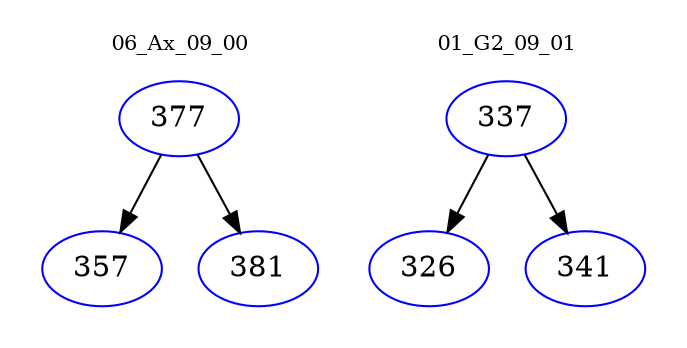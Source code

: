 digraph{
subgraph cluster_0 {
color = white
label = "06_Ax_09_00";
fontsize=10;
T0_377 [label="377", color="blue"]
T0_377 -> T0_357 [color="black"]
T0_357 [label="357", color="blue"]
T0_377 -> T0_381 [color="black"]
T0_381 [label="381", color="blue"]
}
subgraph cluster_1 {
color = white
label = "01_G2_09_01";
fontsize=10;
T1_337 [label="337", color="blue"]
T1_337 -> T1_326 [color="black"]
T1_326 [label="326", color="blue"]
T1_337 -> T1_341 [color="black"]
T1_341 [label="341", color="blue"]
}
}
